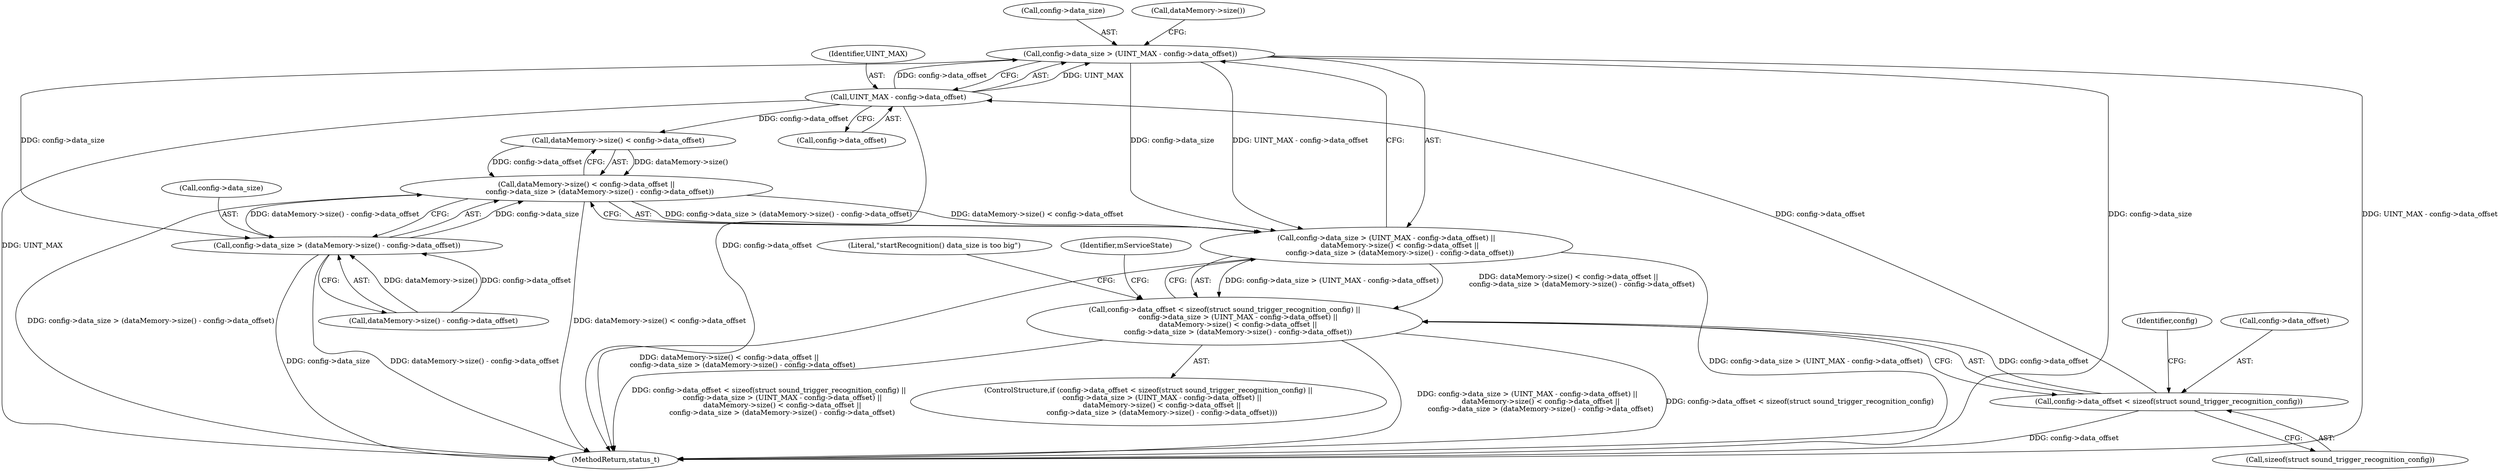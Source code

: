 digraph "0_Android_035cb12f392860113dce96116a5150e2fde6f0cc_0@pointer" {
"1000141" [label="(Call,config->data_size > (UINT_MAX - config->data_offset))"];
"1000145" [label="(Call,UINT_MAX - config->data_offset)"];
"1000134" [label="(Call,config->data_offset < sizeof(struct sound_trigger_recognition_config))"];
"1000140" [label="(Call,config->data_size > (UINT_MAX - config->data_offset) ||\n            dataMemory->size() < config->data_offset ||\n            config->data_size > (dataMemory->size() - config->data_offset))"];
"1000133" [label="(Call,config->data_offset < sizeof(struct sound_trigger_recognition_config) ||\n            config->data_size > (UINT_MAX - config->data_offset) ||\n            dataMemory->size() < config->data_offset ||\n            config->data_size > (dataMemory->size() - config->data_offset))"];
"1000156" [label="(Call,config->data_size > (dataMemory->size() - config->data_offset))"];
"1000150" [label="(Call,dataMemory->size() < config->data_offset ||\n            config->data_size > (dataMemory->size() - config->data_offset))"];
"1000157" [label="(Call,config->data_size)"];
"1000141" [label="(Call,config->data_size > (UINT_MAX - config->data_offset))"];
"1000142" [label="(Call,config->data_size)"];
"1000138" [label="(Call,sizeof(struct sound_trigger_recognition_config))"];
"1000140" [label="(Call,config->data_size > (UINT_MAX - config->data_offset) ||\n            dataMemory->size() < config->data_offset ||\n            config->data_size > (dataMemory->size() - config->data_offset))"];
"1000156" [label="(Call,config->data_size > (dataMemory->size() - config->data_offset))"];
"1000173" [label="(Identifier,mServiceState)"];
"1000135" [label="(Call,config->data_offset)"];
"1000150" [label="(Call,dataMemory->size() < config->data_offset ||\n            config->data_size > (dataMemory->size() - config->data_offset))"];
"1000151" [label="(Call,dataMemory->size() < config->data_offset)"];
"1000147" [label="(Call,config->data_offset)"];
"1000160" [label="(Call,dataMemory->size() - config->data_offset)"];
"1000240" [label="(MethodReturn,status_t)"];
"1000133" [label="(Call,config->data_offset < sizeof(struct sound_trigger_recognition_config) ||\n            config->data_size > (UINT_MAX - config->data_offset) ||\n            dataMemory->size() < config->data_offset ||\n            config->data_size > (dataMemory->size() - config->data_offset))"];
"1000134" [label="(Call,config->data_offset < sizeof(struct sound_trigger_recognition_config))"];
"1000145" [label="(Call,UINT_MAX - config->data_offset)"];
"1000152" [label="(Call,dataMemory->size())"];
"1000132" [label="(ControlStructure,if (config->data_offset < sizeof(struct sound_trigger_recognition_config) ||\n            config->data_size > (UINT_MAX - config->data_offset) ||\n            dataMemory->size() < config->data_offset ||\n            config->data_size > (dataMemory->size() - config->data_offset)))"];
"1000167" [label="(Literal,\"startRecognition() data_size is too big\")"];
"1000146" [label="(Identifier,UINT_MAX)"];
"1000143" [label="(Identifier,config)"];
"1000141" -> "1000140"  [label="AST: "];
"1000141" -> "1000145"  [label="CFG: "];
"1000142" -> "1000141"  [label="AST: "];
"1000145" -> "1000141"  [label="AST: "];
"1000152" -> "1000141"  [label="CFG: "];
"1000140" -> "1000141"  [label="CFG: "];
"1000141" -> "1000240"  [label="DDG: config->data_size"];
"1000141" -> "1000240"  [label="DDG: UINT_MAX - config->data_offset"];
"1000141" -> "1000140"  [label="DDG: config->data_size"];
"1000141" -> "1000140"  [label="DDG: UINT_MAX - config->data_offset"];
"1000145" -> "1000141"  [label="DDG: UINT_MAX"];
"1000145" -> "1000141"  [label="DDG: config->data_offset"];
"1000141" -> "1000156"  [label="DDG: config->data_size"];
"1000145" -> "1000147"  [label="CFG: "];
"1000146" -> "1000145"  [label="AST: "];
"1000147" -> "1000145"  [label="AST: "];
"1000145" -> "1000240"  [label="DDG: UINT_MAX"];
"1000145" -> "1000240"  [label="DDG: config->data_offset"];
"1000134" -> "1000145"  [label="DDG: config->data_offset"];
"1000145" -> "1000151"  [label="DDG: config->data_offset"];
"1000134" -> "1000133"  [label="AST: "];
"1000134" -> "1000138"  [label="CFG: "];
"1000135" -> "1000134"  [label="AST: "];
"1000138" -> "1000134"  [label="AST: "];
"1000143" -> "1000134"  [label="CFG: "];
"1000133" -> "1000134"  [label="CFG: "];
"1000134" -> "1000240"  [label="DDG: config->data_offset"];
"1000134" -> "1000133"  [label="DDG: config->data_offset"];
"1000140" -> "1000133"  [label="AST: "];
"1000140" -> "1000150"  [label="CFG: "];
"1000150" -> "1000140"  [label="AST: "];
"1000133" -> "1000140"  [label="CFG: "];
"1000140" -> "1000240"  [label="DDG: dataMemory->size() < config->data_offset ||\n            config->data_size > (dataMemory->size() - config->data_offset)"];
"1000140" -> "1000240"  [label="DDG: config->data_size > (UINT_MAX - config->data_offset)"];
"1000140" -> "1000133"  [label="DDG: config->data_size > (UINT_MAX - config->data_offset)"];
"1000140" -> "1000133"  [label="DDG: dataMemory->size() < config->data_offset ||\n            config->data_size > (dataMemory->size() - config->data_offset)"];
"1000150" -> "1000140"  [label="DDG: dataMemory->size() < config->data_offset"];
"1000150" -> "1000140"  [label="DDG: config->data_size > (dataMemory->size() - config->data_offset)"];
"1000133" -> "1000132"  [label="AST: "];
"1000167" -> "1000133"  [label="CFG: "];
"1000173" -> "1000133"  [label="CFG: "];
"1000133" -> "1000240"  [label="DDG: config->data_size > (UINT_MAX - config->data_offset) ||\n            dataMemory->size() < config->data_offset ||\n            config->data_size > (dataMemory->size() - config->data_offset)"];
"1000133" -> "1000240"  [label="DDG: config->data_offset < sizeof(struct sound_trigger_recognition_config)"];
"1000133" -> "1000240"  [label="DDG: config->data_offset < sizeof(struct sound_trigger_recognition_config) ||\n            config->data_size > (UINT_MAX - config->data_offset) ||\n            dataMemory->size() < config->data_offset ||\n            config->data_size > (dataMemory->size() - config->data_offset)"];
"1000156" -> "1000150"  [label="AST: "];
"1000156" -> "1000160"  [label="CFG: "];
"1000157" -> "1000156"  [label="AST: "];
"1000160" -> "1000156"  [label="AST: "];
"1000150" -> "1000156"  [label="CFG: "];
"1000156" -> "1000240"  [label="DDG: config->data_size"];
"1000156" -> "1000240"  [label="DDG: dataMemory->size() - config->data_offset"];
"1000156" -> "1000150"  [label="DDG: config->data_size"];
"1000156" -> "1000150"  [label="DDG: dataMemory->size() - config->data_offset"];
"1000160" -> "1000156"  [label="DDG: dataMemory->size()"];
"1000160" -> "1000156"  [label="DDG: config->data_offset"];
"1000150" -> "1000151"  [label="CFG: "];
"1000151" -> "1000150"  [label="AST: "];
"1000150" -> "1000240"  [label="DDG: dataMemory->size() < config->data_offset"];
"1000150" -> "1000240"  [label="DDG: config->data_size > (dataMemory->size() - config->data_offset)"];
"1000151" -> "1000150"  [label="DDG: dataMemory->size()"];
"1000151" -> "1000150"  [label="DDG: config->data_offset"];
}
